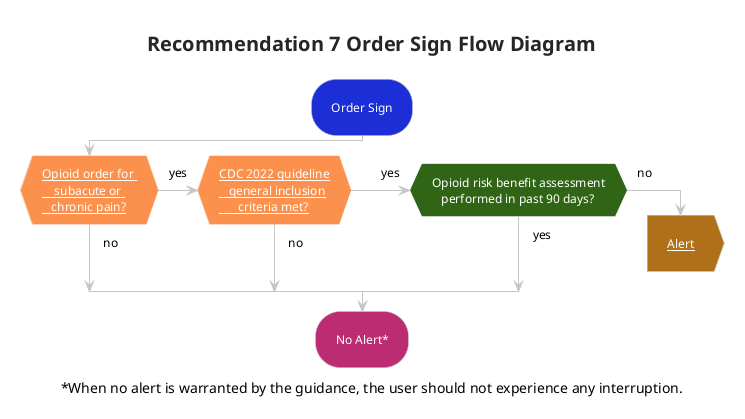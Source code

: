 @startuml flow_rec07_ordersign
!theme carbon-gray
skinparam hyperlinkColor white
<style>
activityDiagram {
 FontColor white
 RoundCorner 50
 arrow {
  FontColor: Black
 }
 diamond {
  BackgroundColor #fc914d
 }
}
</style>
title Recommendation 7 Order Sign Flow Diagram
#1C2ED5:Order Sign; 
if ([[subroutines.html#for-subacute-or-chronic-pain Opioid order for \n    subacute or \n   chronic pain?]]) then (no)
(yes) elseif ([[subroutines.html#cdc-2022-general-inclusion-criteria CDC 2022 guideline\n   general inclusion\n      criteria met?]]) then (no)
#306516:(yes) elseif (Opioid risk benefit assessment\n   performed in past 90 days?) then (yes) 
else (no) 
#b06f19:[[user-interaction-alerts.html#recommendation-7-alert Alert]];<<output>>
kill
endif
#BC2C73:No Alert*;
caption ~*When no alert is warranted by the guidance, the user should not experience any interruption.
@enduml